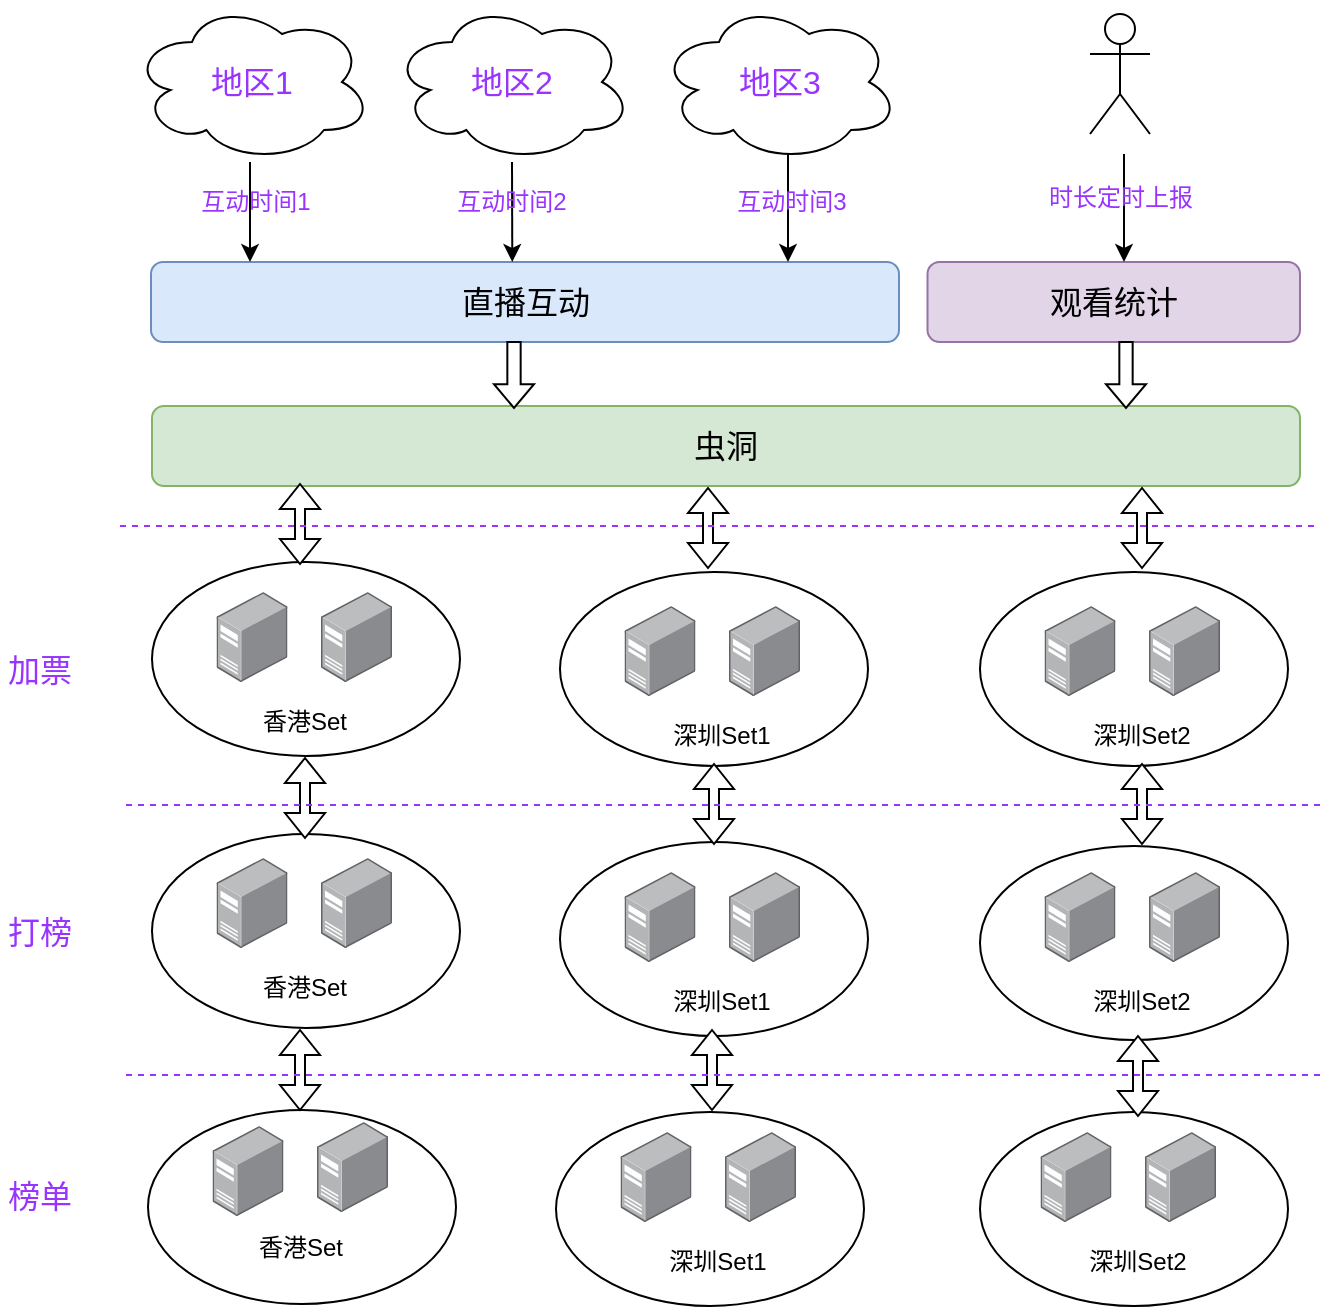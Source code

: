 <mxfile version="14.2.9" type="github">
  <diagram id="rjA3uBdFvBRl_51Q7Cxo" name="第 1 页">
    <mxGraphModel dx="1422" dy="762" grid="1" gridSize="10" guides="1" tooltips="1" connect="1" arrows="1" fold="1" page="1" pageScale="1" pageWidth="827" pageHeight="1169" math="0" shadow="0">
      <root>
        <mxCell id="0" />
        <mxCell id="1" parent="0" />
        <mxCell id="MWFLS8N_-CoUdUyklfVP-1" value="地区1" style="ellipse;shape=cloud;whiteSpace=wrap;html=1;fontSize=16;fontColor=#9933FF;" vertex="1" parent="1">
          <mxGeometry x="86" y="110" width="120" height="80" as="geometry" />
        </mxCell>
        <mxCell id="MWFLS8N_-CoUdUyklfVP-2" value="地区2" style="ellipse;shape=cloud;whiteSpace=wrap;html=1;fontSize=16;fontColor=#9933FF;" vertex="1" parent="1">
          <mxGeometry x="216" y="110" width="120" height="80" as="geometry" />
        </mxCell>
        <mxCell id="MWFLS8N_-CoUdUyklfVP-3" value="地区3" style="ellipse;shape=cloud;whiteSpace=wrap;html=1;fontSize=16;fontColor=#9933FF;" vertex="1" parent="1">
          <mxGeometry x="349.5" y="110" width="120" height="80" as="geometry" />
        </mxCell>
        <mxCell id="MWFLS8N_-CoUdUyklfVP-4" value="&lt;font style=&quot;font-size: 16px&quot;&gt;直播互动&lt;/font&gt;" style="rounded=1;whiteSpace=wrap;html=1;fillColor=#dae8fc;strokeColor=#6c8ebf;" vertex="1" parent="1">
          <mxGeometry x="95.5" y="240" width="374" height="40" as="geometry" />
        </mxCell>
        <mxCell id="MWFLS8N_-CoUdUyklfVP-5" value="" style="endArrow=classic;html=1;entryX=0.483;entryY=0;entryDx=0;entryDy=0;entryPerimeter=0;" edge="1" parent="1" source="MWFLS8N_-CoUdUyklfVP-2" target="MWFLS8N_-CoUdUyklfVP-4">
          <mxGeometry width="50" height="50" relative="1" as="geometry">
            <mxPoint x="120" y="230" as="sourcePoint" />
            <mxPoint x="170" y="180" as="targetPoint" />
          </mxGeometry>
        </mxCell>
        <mxCell id="MWFLS8N_-CoUdUyklfVP-6" value="" style="endArrow=classic;html=1;entryX=0.483;entryY=0;entryDx=0;entryDy=0;entryPerimeter=0;" edge="1" parent="1">
          <mxGeometry width="50" height="50" relative="1" as="geometry">
            <mxPoint x="145" y="190" as="sourcePoint" />
            <mxPoint x="145" y="240" as="targetPoint" />
          </mxGeometry>
        </mxCell>
        <mxCell id="MWFLS8N_-CoUdUyklfVP-7" value="" style="endArrow=classic;html=1;" edge="1" parent="1">
          <mxGeometry width="50" height="50" relative="1" as="geometry">
            <mxPoint x="414" y="186" as="sourcePoint" />
            <mxPoint x="414" y="240" as="targetPoint" />
          </mxGeometry>
        </mxCell>
        <mxCell id="MWFLS8N_-CoUdUyklfVP-8" value="虫洞" style="rounded=1;whiteSpace=wrap;html=1;fillColor=#d5e8d4;strokeColor=#82b366;fontSize=16;" vertex="1" parent="1">
          <mxGeometry x="96" y="312" width="574" height="40" as="geometry" />
        </mxCell>
        <mxCell id="MWFLS8N_-CoUdUyklfVP-9" value="" style="ellipse;whiteSpace=wrap;html=1;" vertex="1" parent="1">
          <mxGeometry x="96" y="390" width="154" height="97" as="geometry" />
        </mxCell>
        <mxCell id="MWFLS8N_-CoUdUyklfVP-19" value="" style="points=[];aspect=fixed;html=1;align=center;shadow=0;dashed=0;image;image=img/lib/allied_telesis/computer_and_terminals/Server_Desktop.svg;" vertex="1" parent="1">
          <mxGeometry x="180.5" y="405" width="35.5" height="45" as="geometry" />
        </mxCell>
        <mxCell id="MWFLS8N_-CoUdUyklfVP-22" value="香港Set" style="text;html=1;strokeColor=none;fillColor=none;align=center;verticalAlign=middle;whiteSpace=wrap;rounded=0;" vertex="1" parent="1">
          <mxGeometry x="148" y="460" width="49" height="20" as="geometry" />
        </mxCell>
        <mxCell id="MWFLS8N_-CoUdUyklfVP-23" value="" style="points=[];aspect=fixed;html=1;align=center;shadow=0;dashed=0;image;image=img/lib/allied_telesis/computer_and_terminals/Server_Desktop.svg;" vertex="1" parent="1">
          <mxGeometry x="128.25" y="405" width="35.5" height="45" as="geometry" />
        </mxCell>
        <mxCell id="MWFLS8N_-CoUdUyklfVP-26" value="" style="ellipse;whiteSpace=wrap;html=1;" vertex="1" parent="1">
          <mxGeometry x="300" y="395" width="154" height="97" as="geometry" />
        </mxCell>
        <mxCell id="MWFLS8N_-CoUdUyklfVP-27" value="" style="points=[];aspect=fixed;html=1;align=center;shadow=0;dashed=0;image;image=img/lib/allied_telesis/computer_and_terminals/Server_Desktop.svg;" vertex="1" parent="1">
          <mxGeometry x="384.5" y="412" width="35.5" height="45" as="geometry" />
        </mxCell>
        <mxCell id="MWFLS8N_-CoUdUyklfVP-28" value="深圳Set1" style="text;html=1;strokeColor=none;fillColor=none;align=center;verticalAlign=middle;whiteSpace=wrap;rounded=0;" vertex="1" parent="1">
          <mxGeometry x="352" y="467" width="58" height="20" as="geometry" />
        </mxCell>
        <mxCell id="MWFLS8N_-CoUdUyklfVP-29" value="" style="points=[];aspect=fixed;html=1;align=center;shadow=0;dashed=0;image;image=img/lib/allied_telesis/computer_and_terminals/Server_Desktop.svg;" vertex="1" parent="1">
          <mxGeometry x="332.25" y="412" width="35.5" height="45" as="geometry" />
        </mxCell>
        <mxCell id="MWFLS8N_-CoUdUyklfVP-30" value="" style="ellipse;whiteSpace=wrap;html=1;" vertex="1" parent="1">
          <mxGeometry x="510" y="395" width="154" height="97" as="geometry" />
        </mxCell>
        <mxCell id="MWFLS8N_-CoUdUyklfVP-31" value="" style="points=[];aspect=fixed;html=1;align=center;shadow=0;dashed=0;image;image=img/lib/allied_telesis/computer_and_terminals/Server_Desktop.svg;" vertex="1" parent="1">
          <mxGeometry x="594.5" y="412" width="35.5" height="45" as="geometry" />
        </mxCell>
        <mxCell id="MWFLS8N_-CoUdUyklfVP-32" value="深圳Set2" style="text;html=1;strokeColor=none;fillColor=none;align=center;verticalAlign=middle;whiteSpace=wrap;rounded=0;" vertex="1" parent="1">
          <mxGeometry x="562" y="467" width="58" height="20" as="geometry" />
        </mxCell>
        <mxCell id="MWFLS8N_-CoUdUyklfVP-33" value="" style="points=[];aspect=fixed;html=1;align=center;shadow=0;dashed=0;image;image=img/lib/allied_telesis/computer_and_terminals/Server_Desktop.svg;" vertex="1" parent="1">
          <mxGeometry x="542.25" y="412" width="35.5" height="45" as="geometry" />
        </mxCell>
        <mxCell id="MWFLS8N_-CoUdUyklfVP-50" value="" style="ellipse;whiteSpace=wrap;html=1;" vertex="1" parent="1">
          <mxGeometry x="96" y="526" width="154" height="97" as="geometry" />
        </mxCell>
        <mxCell id="MWFLS8N_-CoUdUyklfVP-51" value="" style="points=[];aspect=fixed;html=1;align=center;shadow=0;dashed=0;image;image=img/lib/allied_telesis/computer_and_terminals/Server_Desktop.svg;" vertex="1" parent="1">
          <mxGeometry x="180.5" y="538" width="35.5" height="45" as="geometry" />
        </mxCell>
        <mxCell id="MWFLS8N_-CoUdUyklfVP-52" value="香港Set" style="text;html=1;strokeColor=none;fillColor=none;align=center;verticalAlign=middle;whiteSpace=wrap;rounded=0;" vertex="1" parent="1">
          <mxGeometry x="148" y="593" width="49" height="20" as="geometry" />
        </mxCell>
        <mxCell id="MWFLS8N_-CoUdUyklfVP-53" value="" style="points=[];aspect=fixed;html=1;align=center;shadow=0;dashed=0;image;image=img/lib/allied_telesis/computer_and_terminals/Server_Desktop.svg;" vertex="1" parent="1">
          <mxGeometry x="128.25" y="538" width="35.5" height="45" as="geometry" />
        </mxCell>
        <mxCell id="MWFLS8N_-CoUdUyklfVP-54" value="" style="ellipse;whiteSpace=wrap;html=1;" vertex="1" parent="1">
          <mxGeometry x="300" y="530" width="154" height="97" as="geometry" />
        </mxCell>
        <mxCell id="MWFLS8N_-CoUdUyklfVP-55" value="" style="points=[];aspect=fixed;html=1;align=center;shadow=0;dashed=0;image;image=img/lib/allied_telesis/computer_and_terminals/Server_Desktop.svg;" vertex="1" parent="1">
          <mxGeometry x="384.5" y="545" width="35.5" height="45" as="geometry" />
        </mxCell>
        <mxCell id="MWFLS8N_-CoUdUyklfVP-56" value="深圳Set1" style="text;html=1;strokeColor=none;fillColor=none;align=center;verticalAlign=middle;whiteSpace=wrap;rounded=0;" vertex="1" parent="1">
          <mxGeometry x="352" y="600" width="58" height="20" as="geometry" />
        </mxCell>
        <mxCell id="MWFLS8N_-CoUdUyklfVP-57" value="" style="points=[];aspect=fixed;html=1;align=center;shadow=0;dashed=0;image;image=img/lib/allied_telesis/computer_and_terminals/Server_Desktop.svg;" vertex="1" parent="1">
          <mxGeometry x="332.25" y="545" width="35.5" height="45" as="geometry" />
        </mxCell>
        <mxCell id="MWFLS8N_-CoUdUyklfVP-58" value="" style="ellipse;whiteSpace=wrap;html=1;" vertex="1" parent="1">
          <mxGeometry x="510" y="532" width="154" height="97" as="geometry" />
        </mxCell>
        <mxCell id="MWFLS8N_-CoUdUyklfVP-59" value="" style="points=[];aspect=fixed;html=1;align=center;shadow=0;dashed=0;image;image=img/lib/allied_telesis/computer_and_terminals/Server_Desktop.svg;" vertex="1" parent="1">
          <mxGeometry x="594.5" y="545" width="35.5" height="45" as="geometry" />
        </mxCell>
        <mxCell id="MWFLS8N_-CoUdUyklfVP-60" value="深圳Set2" style="text;html=1;strokeColor=none;fillColor=none;align=center;verticalAlign=middle;whiteSpace=wrap;rounded=0;" vertex="1" parent="1">
          <mxGeometry x="562" y="600" width="58" height="20" as="geometry" />
        </mxCell>
        <mxCell id="MWFLS8N_-CoUdUyklfVP-61" value="" style="points=[];aspect=fixed;html=1;align=center;shadow=0;dashed=0;image;image=img/lib/allied_telesis/computer_and_terminals/Server_Desktop.svg;" vertex="1" parent="1">
          <mxGeometry x="542.25" y="545" width="35.5" height="45" as="geometry" />
        </mxCell>
        <mxCell id="MWFLS8N_-CoUdUyklfVP-74" value="" style="ellipse;whiteSpace=wrap;html=1;" vertex="1" parent="1">
          <mxGeometry x="94" y="664" width="154" height="97" as="geometry" />
        </mxCell>
        <mxCell id="MWFLS8N_-CoUdUyklfVP-75" value="" style="points=[];aspect=fixed;html=1;align=center;shadow=0;dashed=0;image;image=img/lib/allied_telesis/computer_and_terminals/Server_Desktop.svg;" vertex="1" parent="1">
          <mxGeometry x="178.5" y="670" width="35.5" height="45" as="geometry" />
        </mxCell>
        <mxCell id="MWFLS8N_-CoUdUyklfVP-76" value="香港Set" style="text;html=1;strokeColor=none;fillColor=none;align=center;verticalAlign=middle;whiteSpace=wrap;rounded=0;" vertex="1" parent="1">
          <mxGeometry x="146" y="723" width="49" height="20" as="geometry" />
        </mxCell>
        <mxCell id="MWFLS8N_-CoUdUyklfVP-77" value="" style="points=[];aspect=fixed;html=1;align=center;shadow=0;dashed=0;image;image=img/lib/allied_telesis/computer_and_terminals/Server_Desktop.svg;" vertex="1" parent="1">
          <mxGeometry x="126.25" y="672" width="35.5" height="45" as="geometry" />
        </mxCell>
        <mxCell id="MWFLS8N_-CoUdUyklfVP-78" value="" style="ellipse;whiteSpace=wrap;html=1;" vertex="1" parent="1">
          <mxGeometry x="298" y="665" width="154" height="97" as="geometry" />
        </mxCell>
        <mxCell id="MWFLS8N_-CoUdUyklfVP-79" value="" style="points=[];aspect=fixed;html=1;align=center;shadow=0;dashed=0;image;image=img/lib/allied_telesis/computer_and_terminals/Server_Desktop.svg;" vertex="1" parent="1">
          <mxGeometry x="382.5" y="675" width="35.5" height="45" as="geometry" />
        </mxCell>
        <mxCell id="MWFLS8N_-CoUdUyklfVP-80" value="深圳Set1" style="text;html=1;strokeColor=none;fillColor=none;align=center;verticalAlign=middle;whiteSpace=wrap;rounded=0;" vertex="1" parent="1">
          <mxGeometry x="350" y="730" width="58" height="20" as="geometry" />
        </mxCell>
        <mxCell id="MWFLS8N_-CoUdUyklfVP-81" value="" style="points=[];aspect=fixed;html=1;align=center;shadow=0;dashed=0;image;image=img/lib/allied_telesis/computer_and_terminals/Server_Desktop.svg;" vertex="1" parent="1">
          <mxGeometry x="330.25" y="675" width="35.5" height="45" as="geometry" />
        </mxCell>
        <mxCell id="MWFLS8N_-CoUdUyklfVP-82" value="" style="ellipse;whiteSpace=wrap;html=1;" vertex="1" parent="1">
          <mxGeometry x="510" y="665" width="154" height="97" as="geometry" />
        </mxCell>
        <mxCell id="MWFLS8N_-CoUdUyklfVP-83" value="" style="points=[];aspect=fixed;html=1;align=center;shadow=0;dashed=0;image;image=img/lib/allied_telesis/computer_and_terminals/Server_Desktop.svg;" vertex="1" parent="1">
          <mxGeometry x="592.5" y="675" width="35.5" height="45" as="geometry" />
        </mxCell>
        <mxCell id="MWFLS8N_-CoUdUyklfVP-84" value="深圳Set2" style="text;html=1;strokeColor=none;fillColor=none;align=center;verticalAlign=middle;whiteSpace=wrap;rounded=0;" vertex="1" parent="1">
          <mxGeometry x="560" y="730" width="58" height="20" as="geometry" />
        </mxCell>
        <mxCell id="MWFLS8N_-CoUdUyklfVP-85" value="" style="points=[];aspect=fixed;html=1;align=center;shadow=0;dashed=0;image;image=img/lib/allied_telesis/computer_and_terminals/Server_Desktop.svg;" vertex="1" parent="1">
          <mxGeometry x="540.25" y="675" width="35.5" height="45" as="geometry" />
        </mxCell>
        <mxCell id="MWFLS8N_-CoUdUyklfVP-86" value="加票" style="text;html=1;strokeColor=none;fillColor=none;align=center;verticalAlign=middle;whiteSpace=wrap;rounded=0;fontSize=16;fontColor=#9933FF;" vertex="1" parent="1">
          <mxGeometry x="20" y="434" width="40" height="20" as="geometry" />
        </mxCell>
        <mxCell id="MWFLS8N_-CoUdUyklfVP-87" value="打榜" style="text;html=1;strokeColor=none;fillColor=none;align=center;verticalAlign=middle;whiteSpace=wrap;rounded=0;fontSize=16;fontColor=#9933FF;" vertex="1" parent="1">
          <mxGeometry x="20" y="565" width="40" height="20" as="geometry" />
        </mxCell>
        <mxCell id="MWFLS8N_-CoUdUyklfVP-88" value="榜单" style="text;html=1;strokeColor=none;fillColor=none;align=center;verticalAlign=middle;whiteSpace=wrap;rounded=0;fontSize=16;fontColor=#9933FF;" vertex="1" parent="1">
          <mxGeometry x="20" y="696.5" width="40" height="20" as="geometry" />
        </mxCell>
        <mxCell id="MWFLS8N_-CoUdUyklfVP-92" value="" style="shape=singleArrow;direction=south;whiteSpace=wrap;html=1;arrowWidth=0.333;arrowSize=0.36;" vertex="1" parent="1">
          <mxGeometry x="267" y="280" width="20" height="33" as="geometry" />
        </mxCell>
        <mxCell id="MWFLS8N_-CoUdUyklfVP-93" value="观看统计" style="rounded=1;whiteSpace=wrap;html=1;fillColor=#e1d5e7;strokeColor=#9673a6;fontSize=16;" vertex="1" parent="1">
          <mxGeometry x="483.75" y="240" width="186.25" height="40" as="geometry" />
        </mxCell>
        <mxCell id="MWFLS8N_-CoUdUyklfVP-94" value="" style="endArrow=classic;html=1;" edge="1" parent="1">
          <mxGeometry width="50" height="50" relative="1" as="geometry">
            <mxPoint x="582" y="186" as="sourcePoint" />
            <mxPoint x="582" y="240" as="targetPoint" />
          </mxGeometry>
        </mxCell>
        <mxCell id="MWFLS8N_-CoUdUyklfVP-95" value="" style="shape=umlActor;verticalLabelPosition=bottom;verticalAlign=top;html=1;" vertex="1" parent="1">
          <mxGeometry x="565" y="116" width="30" height="60" as="geometry" />
        </mxCell>
        <mxCell id="MWFLS8N_-CoUdUyklfVP-96" value="互动时间1" style="text;html=1;strokeColor=none;fillColor=none;align=center;verticalAlign=middle;whiteSpace=wrap;rounded=0;fontColor=#9933FF;" vertex="1" parent="1">
          <mxGeometry x="116.75" y="200" width="61.75" height="20" as="geometry" />
        </mxCell>
        <mxCell id="MWFLS8N_-CoUdUyklfVP-98" value="互动时间2" style="text;html=1;strokeColor=none;fillColor=none;align=center;verticalAlign=middle;whiteSpace=wrap;rounded=0;fontColor=#9933FF;" vertex="1" parent="1">
          <mxGeometry x="245.13" y="200" width="61.75" height="20" as="geometry" />
        </mxCell>
        <mxCell id="MWFLS8N_-CoUdUyklfVP-99" value="互动时间3" style="text;html=1;strokeColor=none;fillColor=none;align=center;verticalAlign=middle;whiteSpace=wrap;rounded=0;fontColor=#9933FF;" vertex="1" parent="1">
          <mxGeometry x="384.5" y="200" width="61.75" height="20" as="geometry" />
        </mxCell>
        <mxCell id="MWFLS8N_-CoUdUyklfVP-100" value="时长定时上报" style="text;html=1;strokeColor=none;fillColor=none;align=center;verticalAlign=middle;whiteSpace=wrap;rounded=0;fontColor=#9933FF;" vertex="1" parent="1">
          <mxGeometry x="534.56" y="198" width="90.87" height="20" as="geometry" />
        </mxCell>
        <mxCell id="MWFLS8N_-CoUdUyklfVP-101" value="" style="shape=singleArrow;direction=south;whiteSpace=wrap;html=1;arrowWidth=0.333;arrowSize=0.36;" vertex="1" parent="1">
          <mxGeometry x="573" y="280" width="20" height="33" as="geometry" />
        </mxCell>
        <mxCell id="MWFLS8N_-CoUdUyklfVP-107" value="" style="html=1;shadow=0;dashed=0;align=center;verticalAlign=middle;shape=mxgraph.arrows2.twoWayArrow;dy=0.75;dx=12.5;rotation=90;" vertex="1" parent="1">
          <mxGeometry x="150" y="361" width="40" height="20" as="geometry" />
        </mxCell>
        <mxCell id="MWFLS8N_-CoUdUyklfVP-108" value="" style="html=1;shadow=0;dashed=0;align=center;verticalAlign=middle;shape=mxgraph.arrows2.twoWayArrow;dy=0.75;dx=12.5;rotation=90;" vertex="1" parent="1">
          <mxGeometry x="354" y="363" width="40" height="20" as="geometry" />
        </mxCell>
        <mxCell id="MWFLS8N_-CoUdUyklfVP-110" value="" style="html=1;shadow=0;dashed=0;align=center;verticalAlign=middle;shape=mxgraph.arrows2.twoWayArrow;dy=0.75;dx=12.5;rotation=90;" vertex="1" parent="1">
          <mxGeometry x="571" y="363" width="40" height="20" as="geometry" />
        </mxCell>
        <mxCell id="MWFLS8N_-CoUdUyklfVP-111" value="" style="html=1;shadow=0;dashed=0;align=center;verticalAlign=middle;shape=mxgraph.arrows2.twoWayArrow;dy=0.75;dx=12.5;rotation=90;" vertex="1" parent="1">
          <mxGeometry x="571" y="501" width="40" height="20" as="geometry" />
        </mxCell>
        <mxCell id="MWFLS8N_-CoUdUyklfVP-112" value="" style="html=1;shadow=0;dashed=0;align=center;verticalAlign=middle;shape=mxgraph.arrows2.twoWayArrow;dy=0.75;dx=12.5;rotation=90;" vertex="1" parent="1">
          <mxGeometry x="357" y="501" width="40" height="20" as="geometry" />
        </mxCell>
        <mxCell id="MWFLS8N_-CoUdUyklfVP-113" value="" style="html=1;shadow=0;dashed=0;align=center;verticalAlign=middle;shape=mxgraph.arrows2.twoWayArrow;dy=0.75;dx=12.5;rotation=90;" vertex="1" parent="1">
          <mxGeometry x="152.5" y="498" width="40" height="20" as="geometry" />
        </mxCell>
        <mxCell id="MWFLS8N_-CoUdUyklfVP-114" value="" style="html=1;shadow=0;dashed=0;align=center;verticalAlign=middle;shape=mxgraph.arrows2.twoWayArrow;dy=0.75;dx=12.5;rotation=90;" vertex="1" parent="1">
          <mxGeometry x="150" y="634" width="40" height="20" as="geometry" />
        </mxCell>
        <mxCell id="MWFLS8N_-CoUdUyklfVP-115" value="" style="html=1;shadow=0;dashed=0;align=center;verticalAlign=middle;shape=mxgraph.arrows2.twoWayArrow;dy=0.75;dx=12.5;rotation=90;" vertex="1" parent="1">
          <mxGeometry x="356" y="634" width="40" height="20" as="geometry" />
        </mxCell>
        <mxCell id="MWFLS8N_-CoUdUyklfVP-116" value="" style="html=1;shadow=0;dashed=0;align=center;verticalAlign=middle;shape=mxgraph.arrows2.twoWayArrow;dy=0.75;dx=12.5;rotation=90;" vertex="1" parent="1">
          <mxGeometry x="569" y="637" width="40" height="20" as="geometry" />
        </mxCell>
        <mxCell id="MWFLS8N_-CoUdUyklfVP-117" value="" style="endArrow=none;dashed=1;html=1;strokeColor=#9933FF;" edge="1" parent="1">
          <mxGeometry width="50" height="50" relative="1" as="geometry">
            <mxPoint x="80" y="372" as="sourcePoint" />
            <mxPoint x="680" y="372" as="targetPoint" />
          </mxGeometry>
        </mxCell>
        <mxCell id="MWFLS8N_-CoUdUyklfVP-118" value="" style="endArrow=none;dashed=1;html=1;strokeColor=#9933FF;" edge="1" parent="1">
          <mxGeometry width="50" height="50" relative="1" as="geometry">
            <mxPoint x="83" y="511.5" as="sourcePoint" />
            <mxPoint x="683" y="511.5" as="targetPoint" />
          </mxGeometry>
        </mxCell>
        <mxCell id="MWFLS8N_-CoUdUyklfVP-119" value="" style="endArrow=none;dashed=1;html=1;strokeColor=#9933FF;" edge="1" parent="1">
          <mxGeometry width="50" height="50" relative="1" as="geometry">
            <mxPoint x="83" y="646.5" as="sourcePoint" />
            <mxPoint x="683" y="646.5" as="targetPoint" />
          </mxGeometry>
        </mxCell>
      </root>
    </mxGraphModel>
  </diagram>
</mxfile>
